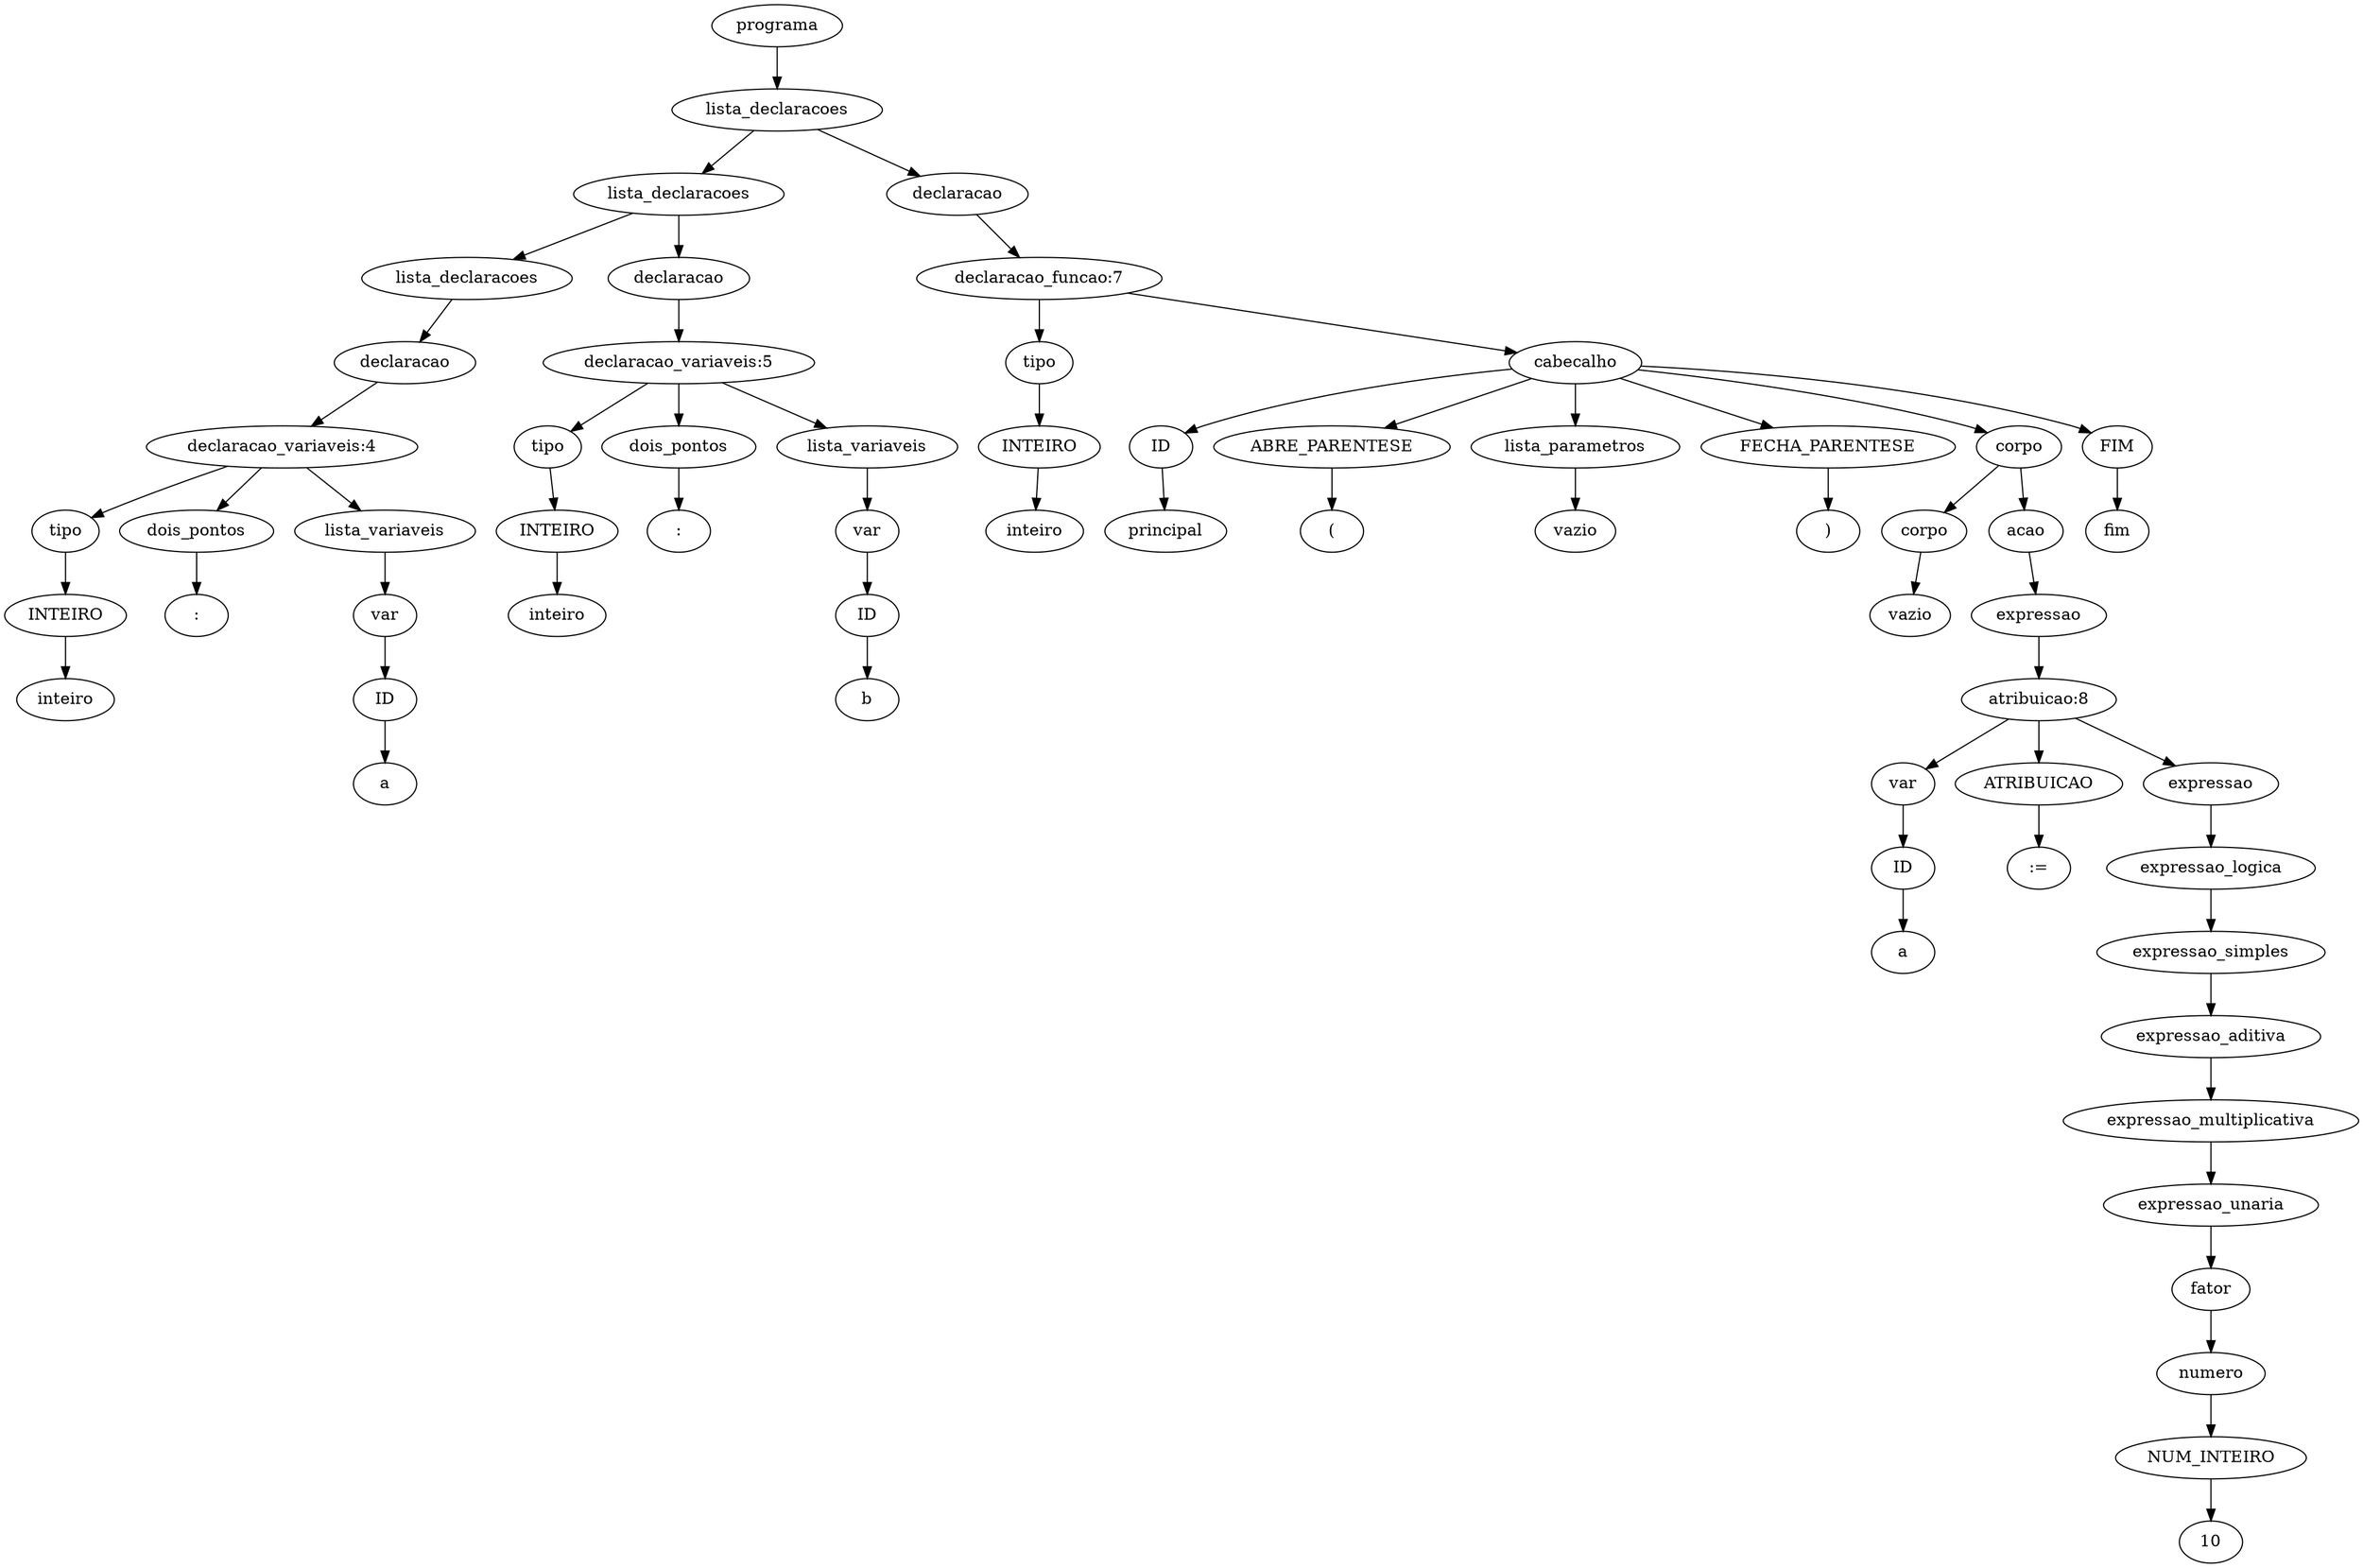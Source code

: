 digraph tree {
    "0x7f0f5c1de3a0" [label="programa"];
    "0x7f0f5c1de7c0" [label="lista_declaracoes"];
    "0x7f0f5c1de490" [label="lista_declaracoes"];
    "0x7f0f5c1de280" [label="lista_declaracoes"];
    "0x7f0f5c235760" [label="declaracao"];
    "0x7f0f5c1de1f0" [label="declaracao_variaveis:4"];
    "0x7f0f5c1de160" [label="tipo"];
    "0x7f0f5c1de1c0" [label="INTEIRO"];
    "0x7f0f5c1de220" [label="inteiro"];
    "0x7f0f5c1de2e0" [label="dois_pontos"];
    "0x7f0f5c1de190" [label=":"];
    "0x7f0f5c1de250" [label="lista_variaveis"];
    "0x7f0f5e143820" [label="var"];
    "0x7f0f621a5160" [label="ID"];
    "0x7f0f5c1de340" [label="a"];
    "0x7f0f5c1de3d0" [label="declaracao"];
    "0x7f0f5c1de550" [label="declaracao_variaveis:5"];
    "0x7f0f5c1de400" [label="tipo"];
    "0x7f0f5c1de430" [label="INTEIRO"];
    "0x7f0f5c1de460" [label="inteiro"];
    "0x7f0f5c1de670" [label="dois_pontos"];
    "0x7f0f5c1de6a0" [label=":"];
    "0x7f0f5c1de4c0" [label="lista_variaveis"];
    "0x7f0f5c1de310" [label="var"];
    "0x7f0f5c1de2b0" [label="ID"];
    "0x7f0f5c1de5b0" [label="b"];
    "0x7f0f5c1de6d0" [label="declaracao"];
    "0x7f0f5c1de4f0" [label="declaracao_funcao:7"];
    "0x7f0f5e143970" [label="tipo"];
    "0x7f0f5e1437c0" [label="INTEIRO"];
    "0x7f0f5c1de700" [label="inteiro"];
    "0x7f0f5c1de910" [label="cabecalho"];
    "0x7f0f5c1dea00" [label="ID"];
    "0x7f0f5c1de9a0" [label="principal"];
    "0x7f0f5c1dee20" [label="ABRE_PARENTESE"];
    "0x7f0f5c1dee50" [label="("];
    "0x7f0f5c1de820" [label="lista_parametros"];
    "0x7f0f5c1de580" [label="vazio"];
    "0x7f0f5c1dee80" [label="FECHA_PARENTESE"];
    "0x7f0f5c1deeb0" [label=")"];
    "0x7f0f5c1ded90" [label="corpo"];
    "0x7f0f5c1de940" [label="corpo"];
    "0x7f0f5c1de730" [label="vazio"];
    "0x7f0f5c1deca0" [label="acao"];
    "0x7f0f5c1de970" [label="expressao"];
    "0x7f0f5c1dec40" [label="atribuicao:8"];
    "0x7f0f5c1de850" [label="var"];
    "0x7f0f5c1de8b0" [label="ID"];
    "0x7f0f5c1dea30" [label="a"];
    "0x7f0f5c1decd0" [label="ATRIBUICAO"];
    "0x7f0f5c1ded60" [label=":="];
    "0x7f0f5c1dec10" [label="expressao"];
    "0x7f0f5c1debe0" [label="expressao_logica"];
    "0x7f0f5c1deb20" [label="expressao_simples"];
    "0x7f0f5c1deac0" [label="expressao_aditiva"];
    "0x7f0f5c1debb0" [label="expressao_multiplicativa"];
    "0x7f0f5c1dea60" [label="expressao_unaria"];
    "0x7f0f5c1dea90" [label="fator"];
    "0x7f0f5c1de8e0" [label="numero"];
    "0x7f0f5c1de880" [label="NUM_INTEIRO"];
    "0x7f0f5c1deb80" [label="10"];
    "0x7f0f5c1deee0" [label="FIM"];
    "0x7f0f5c1def10" [label="fim"];
    "0x7f0f5c1de3a0" -> "0x7f0f5c1de7c0";
    "0x7f0f5c1de7c0" -> "0x7f0f5c1de490";
    "0x7f0f5c1de7c0" -> "0x7f0f5c1de6d0";
    "0x7f0f5c1de490" -> "0x7f0f5c1de280";
    "0x7f0f5c1de490" -> "0x7f0f5c1de3d0";
    "0x7f0f5c1de280" -> "0x7f0f5c235760";
    "0x7f0f5c235760" -> "0x7f0f5c1de1f0";
    "0x7f0f5c1de1f0" -> "0x7f0f5c1de160";
    "0x7f0f5c1de1f0" -> "0x7f0f5c1de2e0";
    "0x7f0f5c1de1f0" -> "0x7f0f5c1de250";
    "0x7f0f5c1de160" -> "0x7f0f5c1de1c0";
    "0x7f0f5c1de1c0" -> "0x7f0f5c1de220";
    "0x7f0f5c1de2e0" -> "0x7f0f5c1de190";
    "0x7f0f5c1de250" -> "0x7f0f5e143820";
    "0x7f0f5e143820" -> "0x7f0f621a5160";
    "0x7f0f621a5160" -> "0x7f0f5c1de340";
    "0x7f0f5c1de3d0" -> "0x7f0f5c1de550";
    "0x7f0f5c1de550" -> "0x7f0f5c1de400";
    "0x7f0f5c1de550" -> "0x7f0f5c1de670";
    "0x7f0f5c1de550" -> "0x7f0f5c1de4c0";
    "0x7f0f5c1de400" -> "0x7f0f5c1de430";
    "0x7f0f5c1de430" -> "0x7f0f5c1de460";
    "0x7f0f5c1de670" -> "0x7f0f5c1de6a0";
    "0x7f0f5c1de4c0" -> "0x7f0f5c1de310";
    "0x7f0f5c1de310" -> "0x7f0f5c1de2b0";
    "0x7f0f5c1de2b0" -> "0x7f0f5c1de5b0";
    "0x7f0f5c1de6d0" -> "0x7f0f5c1de4f0";
    "0x7f0f5c1de4f0" -> "0x7f0f5e143970";
    "0x7f0f5c1de4f0" -> "0x7f0f5c1de910";
    "0x7f0f5e143970" -> "0x7f0f5e1437c0";
    "0x7f0f5e1437c0" -> "0x7f0f5c1de700";
    "0x7f0f5c1de910" -> "0x7f0f5c1dea00";
    "0x7f0f5c1de910" -> "0x7f0f5c1dee20";
    "0x7f0f5c1de910" -> "0x7f0f5c1de820";
    "0x7f0f5c1de910" -> "0x7f0f5c1dee80";
    "0x7f0f5c1de910" -> "0x7f0f5c1ded90";
    "0x7f0f5c1de910" -> "0x7f0f5c1deee0";
    "0x7f0f5c1dea00" -> "0x7f0f5c1de9a0";
    "0x7f0f5c1dee20" -> "0x7f0f5c1dee50";
    "0x7f0f5c1de820" -> "0x7f0f5c1de580";
    "0x7f0f5c1dee80" -> "0x7f0f5c1deeb0";
    "0x7f0f5c1ded90" -> "0x7f0f5c1de940";
    "0x7f0f5c1ded90" -> "0x7f0f5c1deca0";
    "0x7f0f5c1de940" -> "0x7f0f5c1de730";
    "0x7f0f5c1deca0" -> "0x7f0f5c1de970";
    "0x7f0f5c1de970" -> "0x7f0f5c1dec40";
    "0x7f0f5c1dec40" -> "0x7f0f5c1de850";
    "0x7f0f5c1dec40" -> "0x7f0f5c1decd0";
    "0x7f0f5c1dec40" -> "0x7f0f5c1dec10";
    "0x7f0f5c1de850" -> "0x7f0f5c1de8b0";
    "0x7f0f5c1de8b0" -> "0x7f0f5c1dea30";
    "0x7f0f5c1decd0" -> "0x7f0f5c1ded60";
    "0x7f0f5c1dec10" -> "0x7f0f5c1debe0";
    "0x7f0f5c1debe0" -> "0x7f0f5c1deb20";
    "0x7f0f5c1deb20" -> "0x7f0f5c1deac0";
    "0x7f0f5c1deac0" -> "0x7f0f5c1debb0";
    "0x7f0f5c1debb0" -> "0x7f0f5c1dea60";
    "0x7f0f5c1dea60" -> "0x7f0f5c1dea90";
    "0x7f0f5c1dea90" -> "0x7f0f5c1de8e0";
    "0x7f0f5c1de8e0" -> "0x7f0f5c1de880";
    "0x7f0f5c1de880" -> "0x7f0f5c1deb80";
    "0x7f0f5c1deee0" -> "0x7f0f5c1def10";
}
